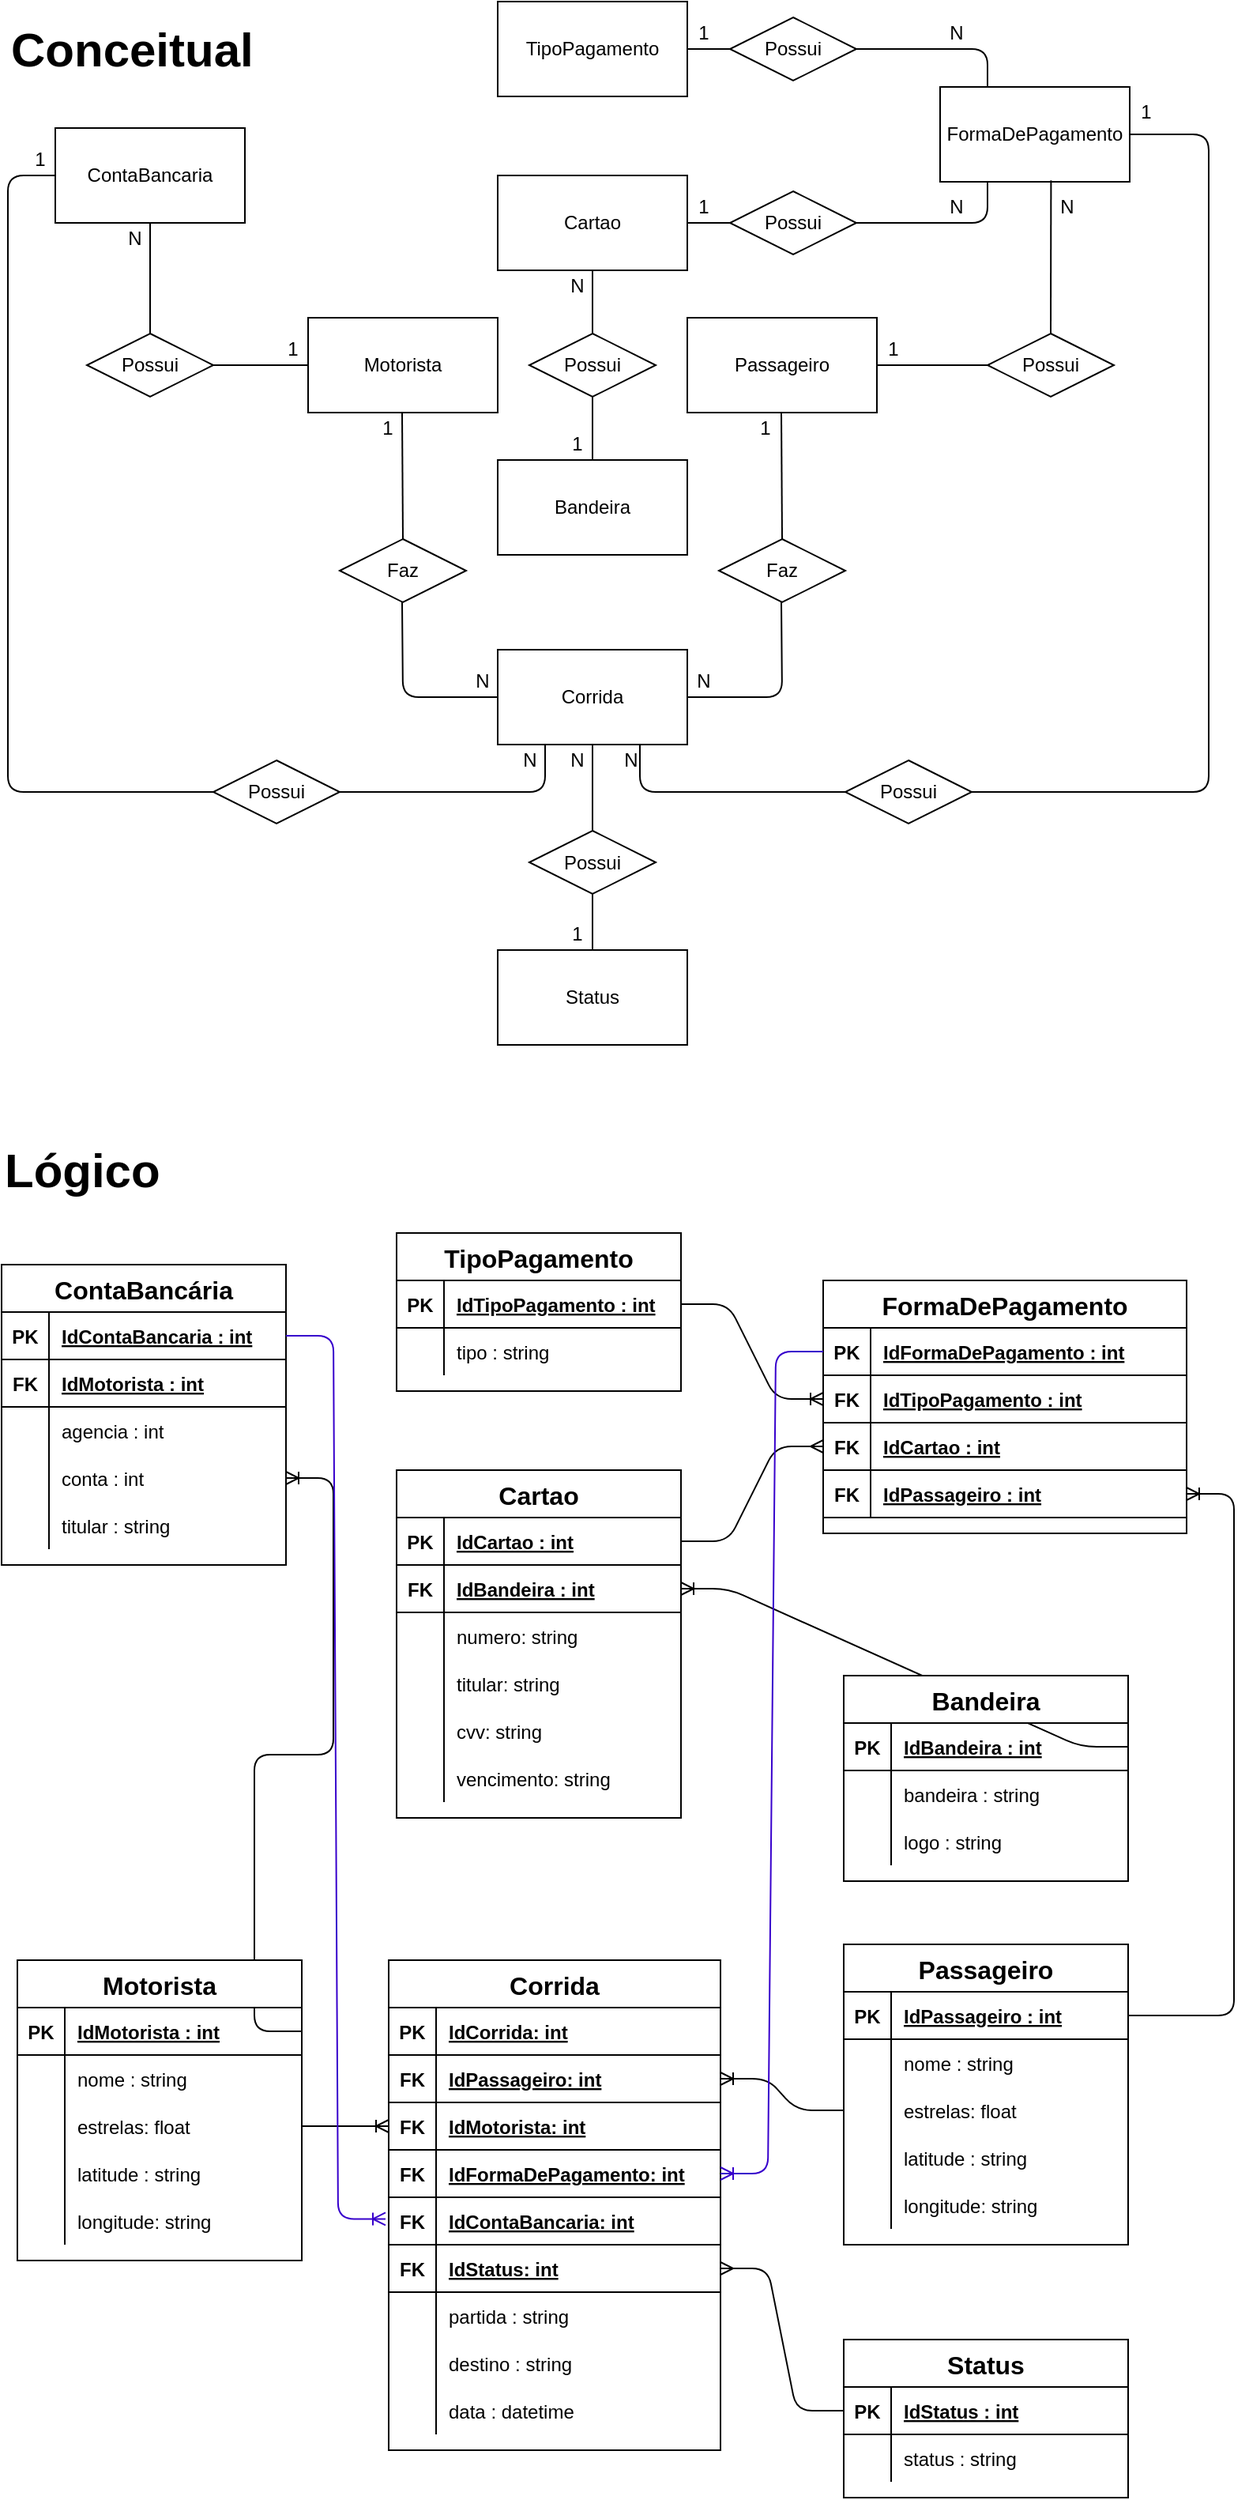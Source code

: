 <mxfile version="13.5.8" type="google"><diagram id="2GN-2rbyNd2FGoSHO_6C" name="Page-1"><mxGraphModel dx="862" dy="375" grid="1" gridSize="10" guides="1" tooltips="1" connect="1" arrows="1" fold="1" page="1" pageScale="1" pageWidth="827" pageHeight="1169" math="0" shadow="0"><root><mxCell id="0"/><mxCell id="1" parent="0"/><mxCell id="orAagy-gwzFKaKDdu7fA-1" value="Motorista" style="rounded=0;whiteSpace=wrap;html=1;" parent="1" vertex="1"><mxGeometry x="221" y="248" width="120" height="60" as="geometry"/></mxCell><mxCell id="orAagy-gwzFKaKDdu7fA-2" value="Passageiro" style="rounded=0;whiteSpace=wrap;html=1;" parent="1" vertex="1"><mxGeometry x="461" y="248" width="120" height="60" as="geometry"/></mxCell><mxCell id="orAagy-gwzFKaKDdu7fA-3" value="Corrida" style="rounded=0;whiteSpace=wrap;html=1;" parent="1" vertex="1"><mxGeometry x="341" y="458" width="120" height="60" as="geometry"/></mxCell><mxCell id="orAagy-gwzFKaKDdu7fA-4" value="ContaBancaria" style="rounded=0;whiteSpace=wrap;html=1;" parent="1" vertex="1"><mxGeometry x="61" y="128" width="120" height="60" as="geometry"/></mxCell><mxCell id="orAagy-gwzFKaKDdu7fA-5" value="FormaDePagamento" style="rounded=0;whiteSpace=wrap;html=1;" parent="1" vertex="1"><mxGeometry x="621" y="102" width="120" height="60" as="geometry"/></mxCell><mxCell id="orAagy-gwzFKaKDdu7fA-7" value="Possui" style="rhombus;whiteSpace=wrap;html=1;" parent="1" vertex="1"><mxGeometry x="81" y="258" width="80" height="40" as="geometry"/></mxCell><mxCell id="orAagy-gwzFKaKDdu7fA-8" value="Faz" style="rhombus;whiteSpace=wrap;html=1;" parent="1" vertex="1"><mxGeometry x="241" y="388" width="80" height="40" as="geometry"/></mxCell><mxCell id="orAagy-gwzFKaKDdu7fA-9" value="Faz" style="rhombus;whiteSpace=wrap;html=1;" parent="1" vertex="1"><mxGeometry x="481" y="388" width="80" height="40" as="geometry"/></mxCell><mxCell id="orAagy-gwzFKaKDdu7fA-10" value="Possui" style="rhombus;whiteSpace=wrap;html=1;" parent="1" vertex="1"><mxGeometry x="651" y="258" width="80" height="40" as="geometry"/></mxCell><mxCell id="orAagy-gwzFKaKDdu7fA-11" value="" style="endArrow=none;html=1;exitX=0.5;exitY=1;exitDx=0;exitDy=0;entryX=0.5;entryY=0;entryDx=0;entryDy=0;" parent="1" source="orAagy-gwzFKaKDdu7fA-4" target="orAagy-gwzFKaKDdu7fA-7" edge="1"><mxGeometry width="50" height="50" relative="1" as="geometry"><mxPoint x="121" y="248" as="sourcePoint"/><mxPoint x="171" y="198" as="targetPoint"/></mxGeometry></mxCell><mxCell id="orAagy-gwzFKaKDdu7fA-12" value="" style="endArrow=none;html=1;exitX=0.585;exitY=0.986;exitDx=0;exitDy=0;entryX=0.5;entryY=0;entryDx=0;entryDy=0;exitPerimeter=0;" parent="1" source="orAagy-gwzFKaKDdu7fA-5" target="orAagy-gwzFKaKDdu7fA-10" edge="1"><mxGeometry width="50" height="50" relative="1" as="geometry"><mxPoint x="690.5" y="188" as="sourcePoint"/><mxPoint x="690.5" y="258" as="targetPoint"/></mxGeometry></mxCell><mxCell id="orAagy-gwzFKaKDdu7fA-13" value="" style="endArrow=none;html=1;exitX=0.5;exitY=1;exitDx=0;exitDy=0;entryX=0.5;entryY=0;entryDx=0;entryDy=0;" parent="1" edge="1"><mxGeometry width="50" height="50" relative="1" as="geometry"><mxPoint x="520.5" y="308" as="sourcePoint"/><mxPoint x="521" y="388" as="targetPoint"/></mxGeometry></mxCell><mxCell id="orAagy-gwzFKaKDdu7fA-14" value="" style="endArrow=none;html=1;exitX=0.5;exitY=1;exitDx=0;exitDy=0;entryX=0.5;entryY=0;entryDx=0;entryDy=0;" parent="1" edge="1"><mxGeometry width="50" height="50" relative="1" as="geometry"><mxPoint x="280.5" y="308" as="sourcePoint"/><mxPoint x="281" y="388" as="targetPoint"/></mxGeometry></mxCell><mxCell id="orAagy-gwzFKaKDdu7fA-15" value="" style="endArrow=none;html=1;exitX=0.5;exitY=1;exitDx=0;exitDy=0;entryX=0;entryY=0.5;entryDx=0;entryDy=0;" parent="1" target="orAagy-gwzFKaKDdu7fA-3" edge="1"><mxGeometry width="50" height="50" relative="1" as="geometry"><mxPoint x="280.5" y="428" as="sourcePoint"/><mxPoint x="281" y="508" as="targetPoint"/><Array as="points"><mxPoint x="281" y="488"/></Array></mxGeometry></mxCell><mxCell id="orAagy-gwzFKaKDdu7fA-16" value="" style="endArrow=none;html=1;exitX=0.5;exitY=1;exitDx=0;exitDy=0;entryX=1;entryY=0.5;entryDx=0;entryDy=0;" parent="1" target="orAagy-gwzFKaKDdu7fA-3" edge="1"><mxGeometry width="50" height="50" relative="1" as="geometry"><mxPoint x="520.5" y="428" as="sourcePoint"/><mxPoint x="521" y="508" as="targetPoint"/><Array as="points"><mxPoint x="521" y="488"/></Array></mxGeometry></mxCell><mxCell id="orAagy-gwzFKaKDdu7fA-17" value="" style="endArrow=none;html=1;exitX=1;exitY=0.5;exitDx=0;exitDy=0;entryX=0;entryY=0.5;entryDx=0;entryDy=0;" parent="1" source="orAagy-gwzFKaKDdu7fA-7" target="orAagy-gwzFKaKDdu7fA-1" edge="1"><mxGeometry width="50" height="50" relative="1" as="geometry"><mxPoint x="161" y="278" as="sourcePoint"/><mxPoint x="241" y="278" as="targetPoint"/></mxGeometry></mxCell><mxCell id="orAagy-gwzFKaKDdu7fA-18" value="" style="endArrow=none;html=1;exitX=1;exitY=0.5;exitDx=0;exitDy=0;entryX=0;entryY=0.5;entryDx=0;entryDy=0;" parent="1" source="orAagy-gwzFKaKDdu7fA-2" target="orAagy-gwzFKaKDdu7fA-10" edge="1"><mxGeometry width="50" height="50" relative="1" as="geometry"><mxPoint x="641" y="287.5" as="sourcePoint"/><mxPoint x="721" y="287.5" as="targetPoint"/></mxGeometry></mxCell><mxCell id="orAagy-gwzFKaKDdu7fA-19" value="1" style="text;html=1;align=center;verticalAlign=middle;resizable=0;points=[];autosize=1;" parent="1" vertex="1"><mxGeometry x="581" y="258" width="20" height="20" as="geometry"/></mxCell><mxCell id="orAagy-gwzFKaKDdu7fA-20" value="N" style="text;html=1;align=center;verticalAlign=middle;resizable=0;points=[];autosize=1;" parent="1" vertex="1"><mxGeometry x="691" y="168" width="20" height="20" as="geometry"/></mxCell><mxCell id="orAagy-gwzFKaKDdu7fA-21" value="N" style="text;html=1;align=center;verticalAlign=middle;resizable=0;points=[];autosize=1;" parent="1" vertex="1"><mxGeometry x="101" y="188" width="20" height="20" as="geometry"/></mxCell><mxCell id="orAagy-gwzFKaKDdu7fA-22" value="N" style="text;html=1;align=center;verticalAlign=middle;resizable=0;points=[];autosize=1;" parent="1" vertex="1"><mxGeometry x="321" y="468" width="20" height="20" as="geometry"/></mxCell><mxCell id="orAagy-gwzFKaKDdu7fA-23" value="N" style="text;html=1;align=center;verticalAlign=middle;resizable=0;points=[];autosize=1;" parent="1" vertex="1"><mxGeometry x="461" y="468" width="20" height="20" as="geometry"/></mxCell><mxCell id="orAagy-gwzFKaKDdu7fA-24" value="1" style="text;html=1;align=center;verticalAlign=middle;resizable=0;points=[];autosize=1;" parent="1" vertex="1"><mxGeometry x="500" y="308" width="20" height="20" as="geometry"/></mxCell><mxCell id="orAagy-gwzFKaKDdu7fA-25" value="1" style="text;html=1;align=center;verticalAlign=middle;resizable=0;points=[];autosize=1;" parent="1" vertex="1"><mxGeometry x="261" y="308" width="20" height="20" as="geometry"/></mxCell><mxCell id="orAagy-gwzFKaKDdu7fA-26" value="1" style="text;html=1;align=center;verticalAlign=middle;resizable=0;points=[];autosize=1;" parent="1" vertex="1"><mxGeometry x="201" y="258" width="20" height="20" as="geometry"/></mxCell><mxCell id="orAagy-gwzFKaKDdu7fA-28" value="Possui" style="rhombus;whiteSpace=wrap;html=1;" parent="1" vertex="1"><mxGeometry x="561" y="528" width="80" height="40" as="geometry"/></mxCell><mxCell id="orAagy-gwzFKaKDdu7fA-29" value="Possui" style="rhombus;whiteSpace=wrap;html=1;" parent="1" vertex="1"><mxGeometry x="161" y="528" width="80" height="40" as="geometry"/></mxCell><mxCell id="orAagy-gwzFKaKDdu7fA-31" value="" style="endArrow=none;html=1;exitX=0;exitY=0.5;exitDx=0;exitDy=0;entryX=0;entryY=0.5;entryDx=0;entryDy=0;" parent="1" source="orAagy-gwzFKaKDdu7fA-4" target="orAagy-gwzFKaKDdu7fA-29" edge="1"><mxGeometry width="50" height="50" relative="1" as="geometry"><mxPoint x="31" y="208" as="sourcePoint"/><mxPoint x="31" y="278" as="targetPoint"/><Array as="points"><mxPoint x="31" y="158"/><mxPoint x="31" y="548"/></Array></mxGeometry></mxCell><mxCell id="orAagy-gwzFKaKDdu7fA-32" value="" style="endArrow=none;html=1;exitX=1;exitY=0.5;exitDx=0;exitDy=0;entryX=1;entryY=0.5;entryDx=0;entryDy=0;" parent="1" source="orAagy-gwzFKaKDdu7fA-5" target="orAagy-gwzFKaKDdu7fA-28" edge="1"><mxGeometry width="50" height="50" relative="1" as="geometry"><mxPoint x="781" y="218" as="sourcePoint"/><mxPoint x="781.5" y="288" as="targetPoint"/><Array as="points"><mxPoint x="791" y="132"/><mxPoint x="791" y="548"/></Array></mxGeometry></mxCell><mxCell id="orAagy-gwzFKaKDdu7fA-33" value="" style="endArrow=none;html=1;exitX=1;exitY=0.5;exitDx=0;exitDy=0;entryX=0.25;entryY=1;entryDx=0;entryDy=0;" parent="1" source="orAagy-gwzFKaKDdu7fA-29" target="orAagy-gwzFKaKDdu7fA-3" edge="1"><mxGeometry width="50" height="50" relative="1" as="geometry"><mxPoint x="291" y="618" as="sourcePoint"/><mxPoint x="341" y="568" as="targetPoint"/><Array as="points"><mxPoint x="371" y="548"/></Array></mxGeometry></mxCell><mxCell id="orAagy-gwzFKaKDdu7fA-34" value="" style="endArrow=none;html=1;exitX=0.75;exitY=1;exitDx=0;exitDy=0;entryX=0;entryY=0.5;entryDx=0;entryDy=0;" parent="1" source="orAagy-gwzFKaKDdu7fA-3" target="orAagy-gwzFKaKDdu7fA-28" edge="1"><mxGeometry width="50" height="50" relative="1" as="geometry"><mxPoint x="421" y="548" as="sourcePoint"/><mxPoint x="421.5" y="628" as="targetPoint"/><Array as="points"><mxPoint x="431" y="548"/></Array></mxGeometry></mxCell><mxCell id="orAagy-gwzFKaKDdu7fA-35" value="Conceitual" style="text;html=1;align=left;verticalAlign=middle;resizable=0;points=[];autosize=1;fontSize=30;fontStyle=1" parent="1" vertex="1"><mxGeometry x="31" y="58" width="170" height="40" as="geometry"/></mxCell><mxCell id="orAagy-gwzFKaKDdu7fA-36" value="Lógico" style="text;html=1;align=left;verticalAlign=middle;resizable=0;points=[];autosize=1;fontSize=30;fontStyle=1" parent="1" vertex="1"><mxGeometry x="27" y="767" width="110" height="40" as="geometry"/></mxCell><mxCell id="orAagy-gwzFKaKDdu7fA-37" value="1" style="text;html=1;align=center;verticalAlign=middle;resizable=0;points=[];autosize=1;" parent="1" vertex="1"><mxGeometry x="41" y="138" width="20" height="20" as="geometry"/></mxCell><mxCell id="orAagy-gwzFKaKDdu7fA-38" value="N" style="text;html=1;align=center;verticalAlign=middle;resizable=0;points=[];autosize=1;" parent="1" vertex="1"><mxGeometry x="351" y="518" width="20" height="20" as="geometry"/></mxCell><mxCell id="orAagy-gwzFKaKDdu7fA-39" value="N" style="text;html=1;align=center;verticalAlign=middle;resizable=0;points=[];autosize=1;" parent="1" vertex="1"><mxGeometry x="415" y="518" width="20" height="20" as="geometry"/></mxCell><mxCell id="orAagy-gwzFKaKDdu7fA-40" value="1" style="text;html=1;align=center;verticalAlign=middle;resizable=0;points=[];autosize=1;" parent="1" vertex="1"><mxGeometry x="741" y="108" width="20" height="20" as="geometry"/></mxCell><mxCell id="orAagy-gwzFKaKDdu7fA-83" value="TipoPagamento" style="rounded=0;whiteSpace=wrap;html=1;" parent="1" vertex="1"><mxGeometry x="341" y="48" width="120" height="60" as="geometry"/></mxCell><mxCell id="orAagy-gwzFKaKDdu7fA-84" value="Cartao" style="rounded=0;whiteSpace=wrap;html=1;" parent="1" vertex="1"><mxGeometry x="341" y="158" width="120" height="60" as="geometry"/></mxCell><mxCell id="orAagy-gwzFKaKDdu7fA-91" value="Possui" style="rhombus;whiteSpace=wrap;html=1;" parent="1" vertex="1"><mxGeometry x="488" y="168" width="80" height="40" as="geometry"/></mxCell><mxCell id="orAagy-gwzFKaKDdu7fA-92" value="Possui" style="rhombus;whiteSpace=wrap;html=1;" parent="1" vertex="1"><mxGeometry x="488" y="58" width="80" height="40" as="geometry"/></mxCell><mxCell id="orAagy-gwzFKaKDdu7fA-93" value="" style="endArrow=none;html=1;exitX=1;exitY=0.5;exitDx=0;exitDy=0;entryX=0;entryY=0.5;entryDx=0;entryDy=0;" parent="1" source="orAagy-gwzFKaKDdu7fA-83" target="orAagy-gwzFKaKDdu7fA-92" edge="1"><mxGeometry width="50" height="50" relative="1" as="geometry"><mxPoint x="441" y="78" as="sourcePoint"/><mxPoint x="441" y="148" as="targetPoint"/></mxGeometry></mxCell><mxCell id="orAagy-gwzFKaKDdu7fA-94" value="" style="endArrow=none;html=1;entryX=0;entryY=0.5;entryDx=0;entryDy=0;exitX=1;exitY=0.5;exitDx=0;exitDy=0;" parent="1" source="orAagy-gwzFKaKDdu7fA-84" target="orAagy-gwzFKaKDdu7fA-91" edge="1"><mxGeometry width="50" height="50" relative="1" as="geometry"><mxPoint x="481" y="138" as="sourcePoint"/><mxPoint x="491" y="147" as="targetPoint"/><Array as="points"/></mxGeometry></mxCell><mxCell id="orAagy-gwzFKaKDdu7fA-95" value="" style="endArrow=none;html=1;exitX=1;exitY=0.5;exitDx=0;exitDy=0;entryX=0.25;entryY=1;entryDx=0;entryDy=0;" parent="1" source="orAagy-gwzFKaKDdu7fA-91" target="orAagy-gwzFKaKDdu7fA-5" edge="1"><mxGeometry width="50" height="50" relative="1" as="geometry"><mxPoint x="561" y="177.5" as="sourcePoint"/><mxPoint x="621" y="177.5" as="targetPoint"/><Array as="points"><mxPoint x="651" y="188"/></Array></mxGeometry></mxCell><mxCell id="orAagy-gwzFKaKDdu7fA-96" value="" style="endArrow=none;html=1;exitX=1;exitY=0.5;exitDx=0;exitDy=0;entryX=0.25;entryY=0;entryDx=0;entryDy=0;" parent="1" source="orAagy-gwzFKaKDdu7fA-92" target="orAagy-gwzFKaKDdu7fA-5" edge="1"><mxGeometry width="50" height="50" relative="1" as="geometry"><mxPoint x="581" y="78" as="sourcePoint"/><mxPoint x="641" y="78" as="targetPoint"/><Array as="points"><mxPoint x="651" y="78"/></Array></mxGeometry></mxCell><mxCell id="orAagy-gwzFKaKDdu7fA-97" value="N" style="text;html=1;align=center;verticalAlign=middle;resizable=0;points=[];autosize=1;" parent="1" vertex="1"><mxGeometry x="621" y="168" width="20" height="20" as="geometry"/></mxCell><mxCell id="orAagy-gwzFKaKDdu7fA-98" value="1" style="text;html=1;align=center;verticalAlign=middle;resizable=0;points=[];autosize=1;" parent="1" vertex="1"><mxGeometry x="461" y="168" width="20" height="20" as="geometry"/></mxCell><mxCell id="orAagy-gwzFKaKDdu7fA-99" value="1" style="text;html=1;align=center;verticalAlign=middle;resizable=0;points=[];autosize=1;" parent="1" vertex="1"><mxGeometry x="461" y="58" width="20" height="20" as="geometry"/></mxCell><mxCell id="orAagy-gwzFKaKDdu7fA-100" value="N" style="text;html=1;align=center;verticalAlign=middle;resizable=0;points=[];autosize=1;" parent="1" vertex="1"><mxGeometry x="621" y="58" width="20" height="20" as="geometry"/></mxCell><mxCell id="orAagy-gwzFKaKDdu7fA-140" value="Bandeira" style="rounded=0;whiteSpace=wrap;html=1;" parent="1" vertex="1"><mxGeometry x="341" y="338" width="120" height="60" as="geometry"/></mxCell><mxCell id="orAagy-gwzFKaKDdu7fA-141" value="Possui" style="rhombus;whiteSpace=wrap;html=1;" parent="1" vertex="1"><mxGeometry x="361" y="258" width="80" height="40" as="geometry"/></mxCell><mxCell id="orAagy-gwzFKaKDdu7fA-142" value="" style="endArrow=none;html=1;exitX=0.5;exitY=1;exitDx=0;exitDy=0;entryX=0.5;entryY=0;entryDx=0;entryDy=0;" parent="1" source="orAagy-gwzFKaKDdu7fA-84" target="orAagy-gwzFKaKDdu7fA-141" edge="1"><mxGeometry width="50" height="50" relative="1" as="geometry"><mxPoint x="431" y="233" as="sourcePoint"/><mxPoint x="431" y="303" as="targetPoint"/></mxGeometry></mxCell><mxCell id="orAagy-gwzFKaKDdu7fA-143" value="" style="endArrow=none;html=1;exitX=0.5;exitY=1;exitDx=0;exitDy=0;entryX=0.5;entryY=0;entryDx=0;entryDy=0;" parent="1" source="orAagy-gwzFKaKDdu7fA-141" target="orAagy-gwzFKaKDdu7fA-140" edge="1"><mxGeometry width="50" height="50" relative="1" as="geometry"><mxPoint x="393.71" y="298" as="sourcePoint"/><mxPoint x="393.71" y="338" as="targetPoint"/></mxGeometry></mxCell><mxCell id="orAagy-gwzFKaKDdu7fA-144" value="N" style="text;html=1;align=center;verticalAlign=middle;resizable=0;points=[];autosize=1;" parent="1" vertex="1"><mxGeometry x="381" y="218" width="20" height="20" as="geometry"/></mxCell><mxCell id="orAagy-gwzFKaKDdu7fA-145" value="1" style="text;html=1;align=center;verticalAlign=middle;resizable=0;points=[];autosize=1;" parent="1" vertex="1"><mxGeometry x="381" y="318" width="20" height="20" as="geometry"/></mxCell><mxCell id="orAagy-gwzFKaKDdu7fA-217" value="Status" style="rounded=0;whiteSpace=wrap;html=1;" parent="1" vertex="1"><mxGeometry x="341" y="648" width="120" height="60" as="geometry"/></mxCell><mxCell id="orAagy-gwzFKaKDdu7fA-218" value="Possui" style="rhombus;whiteSpace=wrap;html=1;" parent="1" vertex="1"><mxGeometry x="361" y="572.5" width="80" height="40" as="geometry"/></mxCell><mxCell id="orAagy-gwzFKaKDdu7fA-219" value="" style="endArrow=none;html=1;entryX=0.5;entryY=0;entryDx=0;entryDy=0;" parent="1" target="orAagy-gwzFKaKDdu7fA-218" edge="1"><mxGeometry width="50" height="50" relative="1" as="geometry"><mxPoint x="401" y="518" as="sourcePoint"/><mxPoint x="401" y="568" as="targetPoint"/></mxGeometry></mxCell><mxCell id="orAagy-gwzFKaKDdu7fA-220" value="" style="endArrow=none;html=1;exitX=0.5;exitY=1;exitDx=0;exitDy=0;" parent="1" source="orAagy-gwzFKaKDdu7fA-218" target="orAagy-gwzFKaKDdu7fA-217" edge="1"><mxGeometry width="50" height="50" relative="1" as="geometry"><mxPoint x="501" y="608" as="sourcePoint"/><mxPoint x="501" y="662.5" as="targetPoint"/></mxGeometry></mxCell><mxCell id="orAagy-gwzFKaKDdu7fA-221" value="N" style="text;html=1;align=center;verticalAlign=middle;resizable=0;points=[];autosize=1;" parent="1" vertex="1"><mxGeometry x="381" y="518" width="20" height="20" as="geometry"/></mxCell><mxCell id="orAagy-gwzFKaKDdu7fA-222" value="1" style="text;html=1;align=center;verticalAlign=middle;resizable=0;points=[];autosize=1;" parent="1" vertex="1"><mxGeometry x="381" y="628" width="20" height="20" as="geometry"/></mxCell><mxCell id="orAagy-gwzFKaKDdu7fA-245" value="" style="edgeStyle=entityRelationEdgeStyle;fontSize=12;html=1;endArrow=ERoneToMany;entryX=0;entryY=0.5;entryDx=0;entryDy=0;" parent="1" source="orAagy-gwzFKaKDdu7fA-166" target="orAagy-gwzFKaKDdu7fA-239" edge="1"><mxGeometry width="100" height="100" relative="1" as="geometry"><mxPoint x="107" y="1727" as="sourcePoint"/><mxPoint x="207" y="1627" as="targetPoint"/></mxGeometry></mxCell><mxCell id="orAagy-gwzFKaKDdu7fA-247" value="" style="edgeStyle=entityRelationEdgeStyle;fontSize=12;html=1;endArrow=ERoneToMany;" parent="1" source="orAagy-gwzFKaKDdu7fA-182" target="orAagy-gwzFKaKDdu7fA-233" edge="1"><mxGeometry width="100" height="100" relative="1" as="geometry"><mxPoint x="517" y="1737" as="sourcePoint"/><mxPoint x="617" y="1637" as="targetPoint"/></mxGeometry></mxCell><mxCell id="orAagy-gwzFKaKDdu7fA-249" value="" style="edgeStyle=entityRelationEdgeStyle;fontSize=12;html=1;endArrow=ERmany;" parent="1" source="orAagy-gwzFKaKDdu7fA-224" target="orAagy-gwzFKaKDdu7fA-236" edge="1"><mxGeometry width="100" height="100" relative="1" as="geometry"><mxPoint x="137" y="1827" as="sourcePoint"/><mxPoint x="237" y="1727" as="targetPoint"/></mxGeometry></mxCell><mxCell id="orAagy-gwzFKaKDdu7fA-250" value="" style="edgeStyle=entityRelationEdgeStyle;fontSize=12;html=1;endArrow=ERoneToMany;exitX=1;exitY=0.5;exitDx=0;exitDy=0;" parent="1" source="orAagy-gwzFKaKDdu7fA-160" target="orAagy-gwzFKaKDdu7fA-64" edge="1"><mxGeometry width="100" height="100" relative="1" as="geometry"><mxPoint x="77" y="1287" as="sourcePoint"/><mxPoint x="177" y="1187" as="targetPoint"/></mxGeometry></mxCell><mxCell id="orAagy-gwzFKaKDdu7fA-251" value="" style="edgeStyle=entityRelationEdgeStyle;fontSize=12;html=1;endArrow=ERoneToMany;exitX=1;exitY=0.5;exitDx=0;exitDy=0;" parent="1" source="orAagy-gwzFKaKDdu7fA-150" target="orAagy-gwzFKaKDdu7fA-146" edge="1"><mxGeometry width="100" height="100" relative="1" as="geometry"><mxPoint x="527" y="1317" as="sourcePoint"/><mxPoint x="627" y="1217" as="targetPoint"/></mxGeometry></mxCell><mxCell id="orAagy-gwzFKaKDdu7fA-252" value="" style="edgeStyle=entityRelationEdgeStyle;fontSize=12;html=1;endArrow=ERoneToMany;exitX=1;exitY=0.5;exitDx=0;exitDy=0;entryX=0;entryY=0.5;entryDx=0;entryDy=0;" parent="1" source="orAagy-gwzFKaKDdu7fA-109" target="orAagy-gwzFKaKDdu7fA-102" edge="1"><mxGeometry width="100" height="100" relative="1" as="geometry"><mxPoint x="647" y="1167" as="sourcePoint"/><mxPoint x="747" y="1067" as="targetPoint"/></mxGeometry></mxCell><mxCell id="orAagy-gwzFKaKDdu7fA-253" value="" style="edgeStyle=entityRelationEdgeStyle;fontSize=12;html=1;endArrow=ERmany;exitX=1;exitY=0.5;exitDx=0;exitDy=0;entryX=0;entryY=0.5;entryDx=0;entryDy=0;" parent="1" source="orAagy-gwzFKaKDdu7fA-122" target="orAagy-gwzFKaKDdu7fA-105" edge="1"><mxGeometry width="100" height="100" relative="1" as="geometry"><mxPoint x="537" y="1157" as="sourcePoint"/><mxPoint x="637" y="1057" as="targetPoint"/></mxGeometry></mxCell><mxCell id="orAagy-gwzFKaKDdu7fA-254" value="" style="edgeStyle=entityRelationEdgeStyle;fontSize=12;html=1;endArrow=ERoneToMany;exitX=1;exitY=0.5;exitDx=0;exitDy=0;" parent="1" source="orAagy-gwzFKaKDdu7fA-176" target="KN5h5WlQGifJF9_6xsrk-1" edge="1"><mxGeometry width="100" height="100" relative="1" as="geometry"><mxPoint x="677" y="1347" as="sourcePoint"/><mxPoint x="777" y="1247" as="targetPoint"/></mxGeometry></mxCell><mxCell id="orAagy-gwzFKaKDdu7fA-121" value="Cartao" style="shape=table;startSize=30;container=1;collapsible=1;childLayout=tableLayout;fixedRows=1;rowLines=0;fontStyle=1;align=center;resizeLast=1;fontSize=16;" parent="1" vertex="1"><mxGeometry x="277" y="977" width="180" height="220" as="geometry"/></mxCell><mxCell id="orAagy-gwzFKaKDdu7fA-122" value="" style="shape=partialRectangle;collapsible=0;dropTarget=0;pointerEvents=0;fillColor=none;top=0;left=0;bottom=1;right=0;points=[[0,0.5],[1,0.5]];portConstraint=eastwest;" parent="orAagy-gwzFKaKDdu7fA-121" vertex="1"><mxGeometry y="30" width="180" height="30" as="geometry"/></mxCell><mxCell id="orAagy-gwzFKaKDdu7fA-123" value="PK" style="shape=partialRectangle;connectable=0;fillColor=none;top=0;left=0;bottom=0;right=0;fontStyle=1;overflow=hidden;" parent="orAagy-gwzFKaKDdu7fA-122" vertex="1"><mxGeometry width="30" height="30" as="geometry"/></mxCell><mxCell id="orAagy-gwzFKaKDdu7fA-124" value="IdCartao : int" style="shape=partialRectangle;connectable=0;fillColor=none;top=0;left=0;bottom=0;right=0;align=left;spacingLeft=6;fontStyle=5;overflow=hidden;" parent="orAagy-gwzFKaKDdu7fA-122" vertex="1"><mxGeometry x="30" width="150" height="30" as="geometry"/></mxCell><mxCell id="orAagy-gwzFKaKDdu7fA-146" value="" style="shape=partialRectangle;collapsible=0;dropTarget=0;pointerEvents=0;fillColor=none;top=0;left=0;bottom=1;right=0;points=[[0,0.5],[1,0.5]];portConstraint=eastwest;" parent="orAagy-gwzFKaKDdu7fA-121" vertex="1"><mxGeometry y="60" width="180" height="30" as="geometry"/></mxCell><mxCell id="orAagy-gwzFKaKDdu7fA-147" value="FK" style="shape=partialRectangle;connectable=0;fillColor=none;top=0;left=0;bottom=0;right=0;fontStyle=1;overflow=hidden;" parent="orAagy-gwzFKaKDdu7fA-146" vertex="1"><mxGeometry width="30" height="30" as="geometry"/></mxCell><mxCell id="orAagy-gwzFKaKDdu7fA-148" value="IdBandeira : int" style="shape=partialRectangle;connectable=0;fillColor=none;top=0;left=0;bottom=0;right=0;align=left;spacingLeft=6;fontStyle=5;overflow=hidden;" parent="orAagy-gwzFKaKDdu7fA-146" vertex="1"><mxGeometry x="30" width="150" height="30" as="geometry"/></mxCell><mxCell id="orAagy-gwzFKaKDdu7fA-128" value="" style="shape=partialRectangle;collapsible=0;dropTarget=0;pointerEvents=0;fillColor=none;top=0;left=0;bottom=0;right=0;points=[[0,0.5],[1,0.5]];portConstraint=eastwest;" parent="orAagy-gwzFKaKDdu7fA-121" vertex="1"><mxGeometry y="90" width="180" height="30" as="geometry"/></mxCell><mxCell id="orAagy-gwzFKaKDdu7fA-129" value="" style="shape=partialRectangle;connectable=0;fillColor=none;top=0;left=0;bottom=0;right=0;editable=1;overflow=hidden;" parent="orAagy-gwzFKaKDdu7fA-128" vertex="1"><mxGeometry width="30" height="30" as="geometry"/></mxCell><mxCell id="orAagy-gwzFKaKDdu7fA-130" value="numero: string" style="shape=partialRectangle;connectable=0;fillColor=none;top=0;left=0;bottom=0;right=0;align=left;spacingLeft=6;overflow=hidden;" parent="orAagy-gwzFKaKDdu7fA-128" vertex="1"><mxGeometry x="30" width="150" height="30" as="geometry"/></mxCell><mxCell id="orAagy-gwzFKaKDdu7fA-131" value="" style="shape=partialRectangle;collapsible=0;dropTarget=0;pointerEvents=0;fillColor=none;top=0;left=0;bottom=0;right=0;points=[[0,0.5],[1,0.5]];portConstraint=eastwest;" parent="orAagy-gwzFKaKDdu7fA-121" vertex="1"><mxGeometry y="120" width="180" height="30" as="geometry"/></mxCell><mxCell id="orAagy-gwzFKaKDdu7fA-132" value="" style="shape=partialRectangle;connectable=0;fillColor=none;top=0;left=0;bottom=0;right=0;editable=1;overflow=hidden;" parent="orAagy-gwzFKaKDdu7fA-131" vertex="1"><mxGeometry width="30" height="30" as="geometry"/></mxCell><mxCell id="orAagy-gwzFKaKDdu7fA-133" value="titular: string" style="shape=partialRectangle;connectable=0;fillColor=none;top=0;left=0;bottom=0;right=0;align=left;spacingLeft=6;overflow=hidden;" parent="orAagy-gwzFKaKDdu7fA-131" vertex="1"><mxGeometry x="30" width="150" height="30" as="geometry"/></mxCell><mxCell id="orAagy-gwzFKaKDdu7fA-134" value="" style="shape=partialRectangle;collapsible=0;dropTarget=0;pointerEvents=0;fillColor=none;top=0;left=0;bottom=0;right=0;points=[[0,0.5],[1,0.5]];portConstraint=eastwest;" parent="orAagy-gwzFKaKDdu7fA-121" vertex="1"><mxGeometry y="150" width="180" height="30" as="geometry"/></mxCell><mxCell id="orAagy-gwzFKaKDdu7fA-135" value="" style="shape=partialRectangle;connectable=0;fillColor=none;top=0;left=0;bottom=0;right=0;editable=1;overflow=hidden;" parent="orAagy-gwzFKaKDdu7fA-134" vertex="1"><mxGeometry width="30" height="30" as="geometry"/></mxCell><mxCell id="orAagy-gwzFKaKDdu7fA-136" value="cvv: string" style="shape=partialRectangle;connectable=0;fillColor=none;top=0;left=0;bottom=0;right=0;align=left;spacingLeft=6;overflow=hidden;" parent="orAagy-gwzFKaKDdu7fA-134" vertex="1"><mxGeometry x="30" width="150" height="30" as="geometry"/></mxCell><mxCell id="orAagy-gwzFKaKDdu7fA-137" value="" style="shape=partialRectangle;collapsible=0;dropTarget=0;pointerEvents=0;fillColor=none;top=0;left=0;bottom=0;right=0;points=[[0,0.5],[1,0.5]];portConstraint=eastwest;" parent="orAagy-gwzFKaKDdu7fA-121" vertex="1"><mxGeometry y="180" width="180" height="30" as="geometry"/></mxCell><mxCell id="orAagy-gwzFKaKDdu7fA-138" value="" style="shape=partialRectangle;connectable=0;fillColor=none;top=0;left=0;bottom=0;right=0;editable=1;overflow=hidden;" parent="orAagy-gwzFKaKDdu7fA-137" vertex="1"><mxGeometry width="30" height="30" as="geometry"/></mxCell><mxCell id="orAagy-gwzFKaKDdu7fA-139" value="vencimento: string" style="shape=partialRectangle;connectable=0;fillColor=none;top=0;left=0;bottom=0;right=0;align=left;spacingLeft=6;overflow=hidden;" parent="orAagy-gwzFKaKDdu7fA-137" vertex="1"><mxGeometry x="30" width="150" height="30" as="geometry"/></mxCell><mxCell id="orAagy-gwzFKaKDdu7fA-108" value="TipoPagamento" style="shape=table;startSize=30;container=1;collapsible=1;childLayout=tableLayout;fixedRows=1;rowLines=0;fontStyle=1;align=center;resizeLast=1;fontSize=16;" parent="1" vertex="1"><mxGeometry x="277" y="827" width="180" height="100" as="geometry"/></mxCell><mxCell id="orAagy-gwzFKaKDdu7fA-109" value="" style="shape=partialRectangle;collapsible=0;dropTarget=0;pointerEvents=0;fillColor=none;top=0;left=0;bottom=1;right=0;points=[[0,0.5],[1,0.5]];portConstraint=eastwest;" parent="orAagy-gwzFKaKDdu7fA-108" vertex="1"><mxGeometry y="30" width="180" height="30" as="geometry"/></mxCell><mxCell id="orAagy-gwzFKaKDdu7fA-110" value="PK" style="shape=partialRectangle;connectable=0;fillColor=none;top=0;left=0;bottom=0;right=0;fontStyle=1;overflow=hidden;" parent="orAagy-gwzFKaKDdu7fA-109" vertex="1"><mxGeometry width="30" height="30" as="geometry"/></mxCell><mxCell id="orAagy-gwzFKaKDdu7fA-111" value="IdTipoPagamento : int" style="shape=partialRectangle;connectable=0;fillColor=none;top=0;left=0;bottom=0;right=0;align=left;spacingLeft=6;fontStyle=5;overflow=hidden;" parent="orAagy-gwzFKaKDdu7fA-109" vertex="1"><mxGeometry x="30" width="150" height="30" as="geometry"/></mxCell><mxCell id="orAagy-gwzFKaKDdu7fA-112" value="" style="shape=partialRectangle;collapsible=0;dropTarget=0;pointerEvents=0;fillColor=none;top=0;left=0;bottom=0;right=0;points=[[0,0.5],[1,0.5]];portConstraint=eastwest;" parent="orAagy-gwzFKaKDdu7fA-108" vertex="1"><mxGeometry y="60" width="180" height="30" as="geometry"/></mxCell><mxCell id="orAagy-gwzFKaKDdu7fA-113" value="" style="shape=partialRectangle;connectable=0;fillColor=none;top=0;left=0;bottom=0;right=0;editable=1;overflow=hidden;" parent="orAagy-gwzFKaKDdu7fA-112" vertex="1"><mxGeometry width="30" height="30" as="geometry"/></mxCell><mxCell id="orAagy-gwzFKaKDdu7fA-114" value="tipo : string" style="shape=partialRectangle;connectable=0;fillColor=none;top=0;left=0;bottom=0;right=0;align=left;spacingLeft=6;overflow=hidden;" parent="orAagy-gwzFKaKDdu7fA-112" vertex="1"><mxGeometry x="30" width="150" height="30" as="geometry"/></mxCell><mxCell id="orAagy-gwzFKaKDdu7fA-191" value="Corrida" style="shape=table;startSize=30;container=1;collapsible=1;childLayout=tableLayout;fixedRows=1;rowLines=0;fontStyle=1;align=center;resizeLast=1;fontSize=16;" parent="1" vertex="1"><mxGeometry x="272" y="1287" width="210" height="310" as="geometry"/></mxCell><mxCell id="orAagy-gwzFKaKDdu7fA-192" value="" style="shape=partialRectangle;collapsible=0;dropTarget=0;pointerEvents=0;fillColor=none;top=0;left=0;bottom=1;right=0;points=[[0,0.5],[1,0.5]];portConstraint=eastwest;" parent="orAagy-gwzFKaKDdu7fA-191" vertex="1"><mxGeometry y="30" width="210" height="30" as="geometry"/></mxCell><mxCell id="orAagy-gwzFKaKDdu7fA-193" value="PK" style="shape=partialRectangle;connectable=0;fillColor=none;top=0;left=0;bottom=0;right=0;fontStyle=1;overflow=hidden;" parent="orAagy-gwzFKaKDdu7fA-192" vertex="1"><mxGeometry width="30" height="30" as="geometry"/></mxCell><mxCell id="orAagy-gwzFKaKDdu7fA-194" value="IdCorrida: int" style="shape=partialRectangle;connectable=0;fillColor=none;top=0;left=0;bottom=0;right=0;align=left;spacingLeft=6;fontStyle=5;overflow=hidden;" parent="orAagy-gwzFKaKDdu7fA-192" vertex="1"><mxGeometry x="30" width="180" height="30" as="geometry"/></mxCell><mxCell id="orAagy-gwzFKaKDdu7fA-233" value="" style="shape=partialRectangle;collapsible=0;dropTarget=0;pointerEvents=0;fillColor=none;top=0;left=0;bottom=1;right=0;points=[[0,0.5],[1,0.5]];portConstraint=eastwest;" parent="orAagy-gwzFKaKDdu7fA-191" vertex="1"><mxGeometry y="60" width="210" height="30" as="geometry"/></mxCell><mxCell id="orAagy-gwzFKaKDdu7fA-234" value="FK" style="shape=partialRectangle;connectable=0;fillColor=none;top=0;left=0;bottom=0;right=0;fontStyle=1;overflow=hidden;" parent="orAagy-gwzFKaKDdu7fA-233" vertex="1"><mxGeometry width="30" height="30" as="geometry"/></mxCell><mxCell id="orAagy-gwzFKaKDdu7fA-235" value="IdPassageiro: int" style="shape=partialRectangle;connectable=0;fillColor=none;top=0;left=0;bottom=0;right=0;align=left;spacingLeft=6;fontStyle=5;overflow=hidden;" parent="orAagy-gwzFKaKDdu7fA-233" vertex="1"><mxGeometry x="30" width="180" height="30" as="geometry"/></mxCell><mxCell id="orAagy-gwzFKaKDdu7fA-239" value="" style="shape=partialRectangle;collapsible=0;dropTarget=0;pointerEvents=0;fillColor=none;top=0;left=0;bottom=1;right=0;points=[[0,0.5],[1,0.5]];portConstraint=eastwest;" parent="orAagy-gwzFKaKDdu7fA-191" vertex="1"><mxGeometry y="90" width="210" height="30" as="geometry"/></mxCell><mxCell id="orAagy-gwzFKaKDdu7fA-240" value="FK" style="shape=partialRectangle;connectable=0;fillColor=none;top=0;left=0;bottom=0;right=0;fontStyle=1;overflow=hidden;" parent="orAagy-gwzFKaKDdu7fA-239" vertex="1"><mxGeometry width="30" height="30" as="geometry"/></mxCell><mxCell id="orAagy-gwzFKaKDdu7fA-241" value="IdMotorista: int" style="shape=partialRectangle;connectable=0;fillColor=none;top=0;left=0;bottom=0;right=0;align=left;spacingLeft=6;fontStyle=5;overflow=hidden;" parent="orAagy-gwzFKaKDdu7fA-239" vertex="1"><mxGeometry x="30" width="180" height="30" as="geometry"/></mxCell><mxCell id="orAagy-gwzFKaKDdu7fA-242" value="" style="shape=partialRectangle;collapsible=0;dropTarget=0;pointerEvents=0;fillColor=none;top=0;left=0;bottom=1;right=0;points=[[0,0.5],[1,0.5]];portConstraint=eastwest;" parent="orAagy-gwzFKaKDdu7fA-191" vertex="1"><mxGeometry y="120" width="210" height="30" as="geometry"/></mxCell><mxCell id="orAagy-gwzFKaKDdu7fA-243" value="FK" style="shape=partialRectangle;connectable=0;fillColor=none;top=0;left=0;bottom=0;right=0;fontStyle=1;overflow=hidden;" parent="orAagy-gwzFKaKDdu7fA-242" vertex="1"><mxGeometry width="30" height="30" as="geometry"/></mxCell><mxCell id="orAagy-gwzFKaKDdu7fA-244" value="IdFormaDePagamento: int" style="shape=partialRectangle;connectable=0;fillColor=none;top=0;left=0;bottom=0;right=0;align=left;spacingLeft=6;fontStyle=5;overflow=hidden;" parent="orAagy-gwzFKaKDdu7fA-242" vertex="1"><mxGeometry x="30" width="180" height="30" as="geometry"/></mxCell><mxCell id="orAagy-gwzFKaKDdu7fA-256" value="" style="shape=partialRectangle;collapsible=0;dropTarget=0;pointerEvents=0;fillColor=none;top=0;left=0;bottom=1;right=0;points=[[0,0.5],[1,0.5]];portConstraint=eastwest;" parent="orAagy-gwzFKaKDdu7fA-191" vertex="1"><mxGeometry y="150" width="210" height="30" as="geometry"/></mxCell><mxCell id="orAagy-gwzFKaKDdu7fA-257" value="FK" style="shape=partialRectangle;connectable=0;fillColor=none;top=0;left=0;bottom=0;right=0;fontStyle=1;overflow=hidden;" parent="orAagy-gwzFKaKDdu7fA-256" vertex="1"><mxGeometry width="30" height="30" as="geometry"/></mxCell><mxCell id="orAagy-gwzFKaKDdu7fA-258" value="IdContaBancaria: int" style="shape=partialRectangle;connectable=0;fillColor=none;top=0;left=0;bottom=0;right=0;align=left;spacingLeft=6;fontStyle=5;overflow=hidden;" parent="orAagy-gwzFKaKDdu7fA-256" vertex="1"><mxGeometry x="30" width="180" height="30" as="geometry"/></mxCell><mxCell id="orAagy-gwzFKaKDdu7fA-236" value="" style="shape=partialRectangle;collapsible=0;dropTarget=0;pointerEvents=0;fillColor=none;top=0;left=0;bottom=1;right=0;points=[[0,0.5],[1,0.5]];portConstraint=eastwest;" parent="orAagy-gwzFKaKDdu7fA-191" vertex="1"><mxGeometry y="180" width="210" height="30" as="geometry"/></mxCell><mxCell id="orAagy-gwzFKaKDdu7fA-237" value="FK" style="shape=partialRectangle;connectable=0;fillColor=none;top=0;left=0;bottom=0;right=0;fontStyle=1;overflow=hidden;" parent="orAagy-gwzFKaKDdu7fA-236" vertex="1"><mxGeometry width="30" height="30" as="geometry"/></mxCell><mxCell id="orAagy-gwzFKaKDdu7fA-238" value="IdStatus: int" style="shape=partialRectangle;connectable=0;fillColor=none;top=0;left=0;bottom=0;right=0;align=left;spacingLeft=6;fontStyle=5;overflow=hidden;" parent="orAagy-gwzFKaKDdu7fA-236" vertex="1"><mxGeometry x="30" width="180" height="30" as="geometry"/></mxCell><mxCell id="orAagy-gwzFKaKDdu7fA-195" value="" style="shape=partialRectangle;collapsible=0;dropTarget=0;pointerEvents=0;fillColor=none;top=0;left=0;bottom=0;right=0;points=[[0,0.5],[1,0.5]];portConstraint=eastwest;" parent="orAagy-gwzFKaKDdu7fA-191" vertex="1"><mxGeometry y="210" width="210" height="30" as="geometry"/></mxCell><mxCell id="orAagy-gwzFKaKDdu7fA-196" value="" style="shape=partialRectangle;connectable=0;fillColor=none;top=0;left=0;bottom=0;right=0;editable=1;overflow=hidden;" parent="orAagy-gwzFKaKDdu7fA-195" vertex="1"><mxGeometry width="30" height="30" as="geometry"/></mxCell><mxCell id="orAagy-gwzFKaKDdu7fA-197" value="partida : string" style="shape=partialRectangle;connectable=0;fillColor=none;top=0;left=0;bottom=0;right=0;align=left;spacingLeft=6;overflow=hidden;" parent="orAagy-gwzFKaKDdu7fA-195" vertex="1"><mxGeometry x="30" width="180" height="30" as="geometry"/></mxCell><mxCell id="orAagy-gwzFKaKDdu7fA-198" value="" style="shape=partialRectangle;collapsible=0;dropTarget=0;pointerEvents=0;fillColor=none;top=0;left=0;bottom=0;right=0;points=[[0,0.5],[1,0.5]];portConstraint=eastwest;" parent="orAagy-gwzFKaKDdu7fA-191" vertex="1"><mxGeometry y="240" width="210" height="30" as="geometry"/></mxCell><mxCell id="orAagy-gwzFKaKDdu7fA-199" value="" style="shape=partialRectangle;connectable=0;fillColor=none;top=0;left=0;bottom=0;right=0;editable=1;overflow=hidden;" parent="orAagy-gwzFKaKDdu7fA-198" vertex="1"><mxGeometry width="30" height="30" as="geometry"/></mxCell><mxCell id="orAagy-gwzFKaKDdu7fA-200" value="destino : string" style="shape=partialRectangle;connectable=0;fillColor=none;top=0;left=0;bottom=0;right=0;align=left;spacingLeft=6;overflow=hidden;" parent="orAagy-gwzFKaKDdu7fA-198" vertex="1"><mxGeometry x="30" width="180" height="30" as="geometry"/></mxCell><mxCell id="orAagy-gwzFKaKDdu7fA-211" value="" style="shape=partialRectangle;collapsible=0;dropTarget=0;pointerEvents=0;fillColor=none;top=0;left=0;bottom=0;right=0;points=[[0,0.5],[1,0.5]];portConstraint=eastwest;" parent="orAagy-gwzFKaKDdu7fA-191" vertex="1"><mxGeometry y="270" width="210" height="30" as="geometry"/></mxCell><mxCell id="orAagy-gwzFKaKDdu7fA-212" value="" style="shape=partialRectangle;connectable=0;fillColor=none;top=0;left=0;bottom=0;right=0;editable=1;overflow=hidden;" parent="orAagy-gwzFKaKDdu7fA-211" vertex="1"><mxGeometry width="30" height="30" as="geometry"/></mxCell><mxCell id="orAagy-gwzFKaKDdu7fA-213" value="data : datetime" style="shape=partialRectangle;connectable=0;fillColor=none;top=0;left=0;bottom=0;right=0;align=left;spacingLeft=6;overflow=hidden;" parent="orAagy-gwzFKaKDdu7fA-211" vertex="1"><mxGeometry x="30" width="180" height="30" as="geometry"/></mxCell><mxCell id="orAagy-gwzFKaKDdu7fA-70" value="FormaDePagamento" style="shape=table;startSize=30;container=1;collapsible=1;childLayout=tableLayout;fixedRows=1;rowLines=0;fontStyle=1;align=center;resizeLast=1;fontSize=16;" parent="1" vertex="1"><mxGeometry x="547" y="857" width="230" height="160" as="geometry"/></mxCell><mxCell id="orAagy-gwzFKaKDdu7fA-71" value="" style="shape=partialRectangle;collapsible=0;dropTarget=0;pointerEvents=0;fillColor=none;top=0;left=0;bottom=1;right=0;points=[[0,0.5],[1,0.5]];portConstraint=eastwest;" parent="orAagy-gwzFKaKDdu7fA-70" vertex="1"><mxGeometry y="30" width="230" height="30" as="geometry"/></mxCell><mxCell id="orAagy-gwzFKaKDdu7fA-72" value="PK" style="shape=partialRectangle;connectable=0;fillColor=none;top=0;left=0;bottom=0;right=0;fontStyle=1;overflow=hidden;" parent="orAagy-gwzFKaKDdu7fA-71" vertex="1"><mxGeometry width="30" height="30" as="geometry"/></mxCell><mxCell id="orAagy-gwzFKaKDdu7fA-73" value="IdFormaDePagamento : int" style="shape=partialRectangle;connectable=0;fillColor=none;top=0;left=0;bottom=0;right=0;align=left;spacingLeft=6;fontStyle=5;overflow=hidden;" parent="orAagy-gwzFKaKDdu7fA-71" vertex="1"><mxGeometry x="30" width="200" height="30" as="geometry"/></mxCell><mxCell id="orAagy-gwzFKaKDdu7fA-102" value="" style="shape=partialRectangle;collapsible=0;dropTarget=0;pointerEvents=0;fillColor=none;top=0;left=0;bottom=1;right=0;points=[[0,0.5],[1,0.5]];portConstraint=eastwest;" parent="orAagy-gwzFKaKDdu7fA-70" vertex="1"><mxGeometry y="60" width="230" height="30" as="geometry"/></mxCell><mxCell id="orAagy-gwzFKaKDdu7fA-103" value="FK" style="shape=partialRectangle;connectable=0;fillColor=none;top=0;left=0;bottom=0;right=0;fontStyle=1;overflow=hidden;" parent="orAagy-gwzFKaKDdu7fA-102" vertex="1"><mxGeometry width="30" height="30" as="geometry"/></mxCell><mxCell id="orAagy-gwzFKaKDdu7fA-104" value="IdTipoPagamento : int" style="shape=partialRectangle;connectable=0;fillColor=none;top=0;left=0;bottom=0;right=0;align=left;spacingLeft=6;fontStyle=5;overflow=hidden;" parent="orAagy-gwzFKaKDdu7fA-102" vertex="1"><mxGeometry x="30" width="200" height="30" as="geometry"/></mxCell><mxCell id="orAagy-gwzFKaKDdu7fA-105" value="" style="shape=partialRectangle;collapsible=0;dropTarget=0;pointerEvents=0;fillColor=none;top=0;left=0;bottom=1;right=0;points=[[0,0.5],[1,0.5]];portConstraint=eastwest;" parent="orAagy-gwzFKaKDdu7fA-70" vertex="1"><mxGeometry y="90" width="230" height="30" as="geometry"/></mxCell><mxCell id="orAagy-gwzFKaKDdu7fA-106" value="FK" style="shape=partialRectangle;connectable=0;fillColor=none;top=0;left=0;bottom=0;right=0;fontStyle=1;overflow=hidden;" parent="orAagy-gwzFKaKDdu7fA-105" vertex="1"><mxGeometry width="30" height="30" as="geometry"/></mxCell><mxCell id="orAagy-gwzFKaKDdu7fA-107" value="IdCartao : int" style="shape=partialRectangle;connectable=0;fillColor=none;top=0;left=0;bottom=0;right=0;align=left;spacingLeft=6;fontStyle=5;overflow=hidden;" parent="orAagy-gwzFKaKDdu7fA-105" vertex="1"><mxGeometry x="30" width="200" height="30" as="geometry"/></mxCell><mxCell id="KN5h5WlQGifJF9_6xsrk-1" value="" style="shape=partialRectangle;collapsible=0;dropTarget=0;pointerEvents=0;fillColor=none;top=0;left=0;bottom=1;right=0;points=[[0,0.5],[1,0.5]];portConstraint=eastwest;" parent="orAagy-gwzFKaKDdu7fA-70" vertex="1"><mxGeometry y="120" width="230" height="30" as="geometry"/></mxCell><mxCell id="KN5h5WlQGifJF9_6xsrk-2" value="FK" style="shape=partialRectangle;connectable=0;fillColor=none;top=0;left=0;bottom=0;right=0;fontStyle=1;overflow=hidden;" parent="KN5h5WlQGifJF9_6xsrk-1" vertex="1"><mxGeometry width="30" height="30" as="geometry"/></mxCell><mxCell id="KN5h5WlQGifJF9_6xsrk-3" value="IdPassageiro : int" style="shape=partialRectangle;connectable=0;fillColor=none;top=0;left=0;bottom=0;right=0;align=left;spacingLeft=6;fontStyle=5;overflow=hidden;" parent="KN5h5WlQGifJF9_6xsrk-1" vertex="1"><mxGeometry x="30" width="200" height="30" as="geometry"/></mxCell><mxCell id="orAagy-gwzFKaKDdu7fA-57" value="ContaBancária" style="shape=table;startSize=30;container=1;collapsible=1;childLayout=tableLayout;fixedRows=1;rowLines=0;fontStyle=1;align=center;resizeLast=1;fontSize=16;" parent="1" vertex="1"><mxGeometry x="27" y="847" width="180" height="190" as="geometry"/></mxCell><mxCell id="orAagy-gwzFKaKDdu7fA-58" value="" style="shape=partialRectangle;collapsible=0;dropTarget=0;pointerEvents=0;fillColor=none;top=0;left=0;bottom=1;right=0;points=[[0,0.5],[1,0.5]];portConstraint=eastwest;" parent="orAagy-gwzFKaKDdu7fA-57" vertex="1"><mxGeometry y="30" width="180" height="30" as="geometry"/></mxCell><mxCell id="orAagy-gwzFKaKDdu7fA-59" value="PK" style="shape=partialRectangle;connectable=0;fillColor=none;top=0;left=0;bottom=0;right=0;fontStyle=1;overflow=hidden;" parent="orAagy-gwzFKaKDdu7fA-58" vertex="1"><mxGeometry width="30" height="30" as="geometry"/></mxCell><mxCell id="orAagy-gwzFKaKDdu7fA-60" value="IdContaBancaria : int" style="shape=partialRectangle;connectable=0;fillColor=none;top=0;left=0;bottom=0;right=0;align=left;spacingLeft=6;fontStyle=5;overflow=hidden;" parent="orAagy-gwzFKaKDdu7fA-58" vertex="1"><mxGeometry x="30" width="150" height="30" as="geometry"/></mxCell><mxCell id="KN5h5WlQGifJF9_6xsrk-4" value="" style="shape=partialRectangle;collapsible=0;dropTarget=0;pointerEvents=0;fillColor=none;top=0;left=0;bottom=1;right=0;points=[[0,0.5],[1,0.5]];portConstraint=eastwest;" parent="orAagy-gwzFKaKDdu7fA-57" vertex="1"><mxGeometry y="60" width="180" height="30" as="geometry"/></mxCell><mxCell id="KN5h5WlQGifJF9_6xsrk-5" value="FK" style="shape=partialRectangle;connectable=0;fillColor=none;top=0;left=0;bottom=0;right=0;fontStyle=1;overflow=hidden;" parent="KN5h5WlQGifJF9_6xsrk-4" vertex="1"><mxGeometry width="30" height="30" as="geometry"/></mxCell><mxCell id="KN5h5WlQGifJF9_6xsrk-6" value="IdMotorista : int" style="shape=partialRectangle;connectable=0;fillColor=none;top=0;left=0;bottom=0;right=0;align=left;spacingLeft=6;fontStyle=5;overflow=hidden;" parent="KN5h5WlQGifJF9_6xsrk-4" vertex="1"><mxGeometry x="30" width="150" height="30" as="geometry"/></mxCell><mxCell id="orAagy-gwzFKaKDdu7fA-61" value="" style="shape=partialRectangle;collapsible=0;dropTarget=0;pointerEvents=0;fillColor=none;top=0;left=0;bottom=0;right=0;points=[[0,0.5],[1,0.5]];portConstraint=eastwest;" parent="orAagy-gwzFKaKDdu7fA-57" vertex="1"><mxGeometry y="90" width="180" height="30" as="geometry"/></mxCell><mxCell id="orAagy-gwzFKaKDdu7fA-62" value="" style="shape=partialRectangle;connectable=0;fillColor=none;top=0;left=0;bottom=0;right=0;editable=1;overflow=hidden;" parent="orAagy-gwzFKaKDdu7fA-61" vertex="1"><mxGeometry width="30" height="30" as="geometry"/></mxCell><mxCell id="orAagy-gwzFKaKDdu7fA-63" value="agencia : int" style="shape=partialRectangle;connectable=0;fillColor=none;top=0;left=0;bottom=0;right=0;align=left;spacingLeft=6;overflow=hidden;" parent="orAagy-gwzFKaKDdu7fA-61" vertex="1"><mxGeometry x="30" width="150" height="30" as="geometry"/></mxCell><mxCell id="orAagy-gwzFKaKDdu7fA-64" value="" style="shape=partialRectangle;collapsible=0;dropTarget=0;pointerEvents=0;fillColor=none;top=0;left=0;bottom=0;right=0;points=[[0,0.5],[1,0.5]];portConstraint=eastwest;" parent="orAagy-gwzFKaKDdu7fA-57" vertex="1"><mxGeometry y="120" width="180" height="30" as="geometry"/></mxCell><mxCell id="orAagy-gwzFKaKDdu7fA-65" value="" style="shape=partialRectangle;connectable=0;fillColor=none;top=0;left=0;bottom=0;right=0;editable=1;overflow=hidden;" parent="orAagy-gwzFKaKDdu7fA-64" vertex="1"><mxGeometry width="30" height="30" as="geometry"/></mxCell><mxCell id="orAagy-gwzFKaKDdu7fA-66" value="conta : int" style="shape=partialRectangle;connectable=0;fillColor=none;top=0;left=0;bottom=0;right=0;align=left;spacingLeft=6;overflow=hidden;" parent="orAagy-gwzFKaKDdu7fA-64" vertex="1"><mxGeometry x="30" width="150" height="30" as="geometry"/></mxCell><mxCell id="orAagy-gwzFKaKDdu7fA-67" value="" style="shape=partialRectangle;collapsible=0;dropTarget=0;pointerEvents=0;fillColor=none;top=0;left=0;bottom=0;right=0;points=[[0,0.5],[1,0.5]];portConstraint=eastwest;" parent="orAagy-gwzFKaKDdu7fA-57" vertex="1"><mxGeometry y="150" width="180" height="30" as="geometry"/></mxCell><mxCell id="orAagy-gwzFKaKDdu7fA-68" value="" style="shape=partialRectangle;connectable=0;fillColor=none;top=0;left=0;bottom=0;right=0;editable=1;overflow=hidden;" parent="orAagy-gwzFKaKDdu7fA-67" vertex="1"><mxGeometry width="30" height="30" as="geometry"/></mxCell><mxCell id="orAagy-gwzFKaKDdu7fA-69" value="titular : string" style="shape=partialRectangle;connectable=0;fillColor=none;top=0;left=0;bottom=0;right=0;align=left;spacingLeft=6;overflow=hidden;" parent="orAagy-gwzFKaKDdu7fA-67" vertex="1"><mxGeometry x="30" width="150" height="30" as="geometry"/></mxCell><mxCell id="orAagy-gwzFKaKDdu7fA-159" value="Motorista" style="shape=table;startSize=30;container=1;collapsible=1;childLayout=tableLayout;fixedRows=1;rowLines=0;fontStyle=1;align=center;resizeLast=1;fontSize=16;" parent="1" vertex="1"><mxGeometry x="37" y="1287" width="180" height="190" as="geometry"/></mxCell><mxCell id="orAagy-gwzFKaKDdu7fA-160" value="" style="shape=partialRectangle;collapsible=0;dropTarget=0;pointerEvents=0;fillColor=none;top=0;left=0;bottom=1;right=0;points=[[0,0.5],[1,0.5]];portConstraint=eastwest;" parent="orAagy-gwzFKaKDdu7fA-159" vertex="1"><mxGeometry y="30" width="180" height="30" as="geometry"/></mxCell><mxCell id="orAagy-gwzFKaKDdu7fA-161" value="PK" style="shape=partialRectangle;connectable=0;fillColor=none;top=0;left=0;bottom=0;right=0;fontStyle=1;overflow=hidden;" parent="orAagy-gwzFKaKDdu7fA-160" vertex="1"><mxGeometry width="30" height="30" as="geometry"/></mxCell><mxCell id="orAagy-gwzFKaKDdu7fA-162" value="IdMotorista : int" style="shape=partialRectangle;connectable=0;fillColor=none;top=0;left=0;bottom=0;right=0;align=left;spacingLeft=6;fontStyle=5;overflow=hidden;" parent="orAagy-gwzFKaKDdu7fA-160" vertex="1"><mxGeometry x="30" width="150" height="30" as="geometry"/></mxCell><mxCell id="orAagy-gwzFKaKDdu7fA-163" value="" style="shape=partialRectangle;collapsible=0;dropTarget=0;pointerEvents=0;fillColor=none;top=0;left=0;bottom=0;right=0;points=[[0,0.5],[1,0.5]];portConstraint=eastwest;" parent="orAagy-gwzFKaKDdu7fA-159" vertex="1"><mxGeometry y="60" width="180" height="30" as="geometry"/></mxCell><mxCell id="orAagy-gwzFKaKDdu7fA-164" value="" style="shape=partialRectangle;connectable=0;fillColor=none;top=0;left=0;bottom=0;right=0;editable=1;overflow=hidden;" parent="orAagy-gwzFKaKDdu7fA-163" vertex="1"><mxGeometry width="30" height="30" as="geometry"/></mxCell><mxCell id="orAagy-gwzFKaKDdu7fA-165" value="nome : string" style="shape=partialRectangle;connectable=0;fillColor=none;top=0;left=0;bottom=0;right=0;align=left;spacingLeft=6;overflow=hidden;" parent="orAagy-gwzFKaKDdu7fA-163" vertex="1"><mxGeometry x="30" width="150" height="30" as="geometry"/></mxCell><mxCell id="orAagy-gwzFKaKDdu7fA-166" value="" style="shape=partialRectangle;collapsible=0;dropTarget=0;pointerEvents=0;fillColor=none;top=0;left=0;bottom=0;right=0;points=[[0,0.5],[1,0.5]];portConstraint=eastwest;" parent="orAagy-gwzFKaKDdu7fA-159" vertex="1"><mxGeometry y="90" width="180" height="30" as="geometry"/></mxCell><mxCell id="orAagy-gwzFKaKDdu7fA-167" value="" style="shape=partialRectangle;connectable=0;fillColor=none;top=0;left=0;bottom=0;right=0;editable=1;overflow=hidden;" parent="orAagy-gwzFKaKDdu7fA-166" vertex="1"><mxGeometry width="30" height="30" as="geometry"/></mxCell><mxCell id="orAagy-gwzFKaKDdu7fA-168" value="estrelas: float" style="shape=partialRectangle;connectable=0;fillColor=none;top=0;left=0;bottom=0;right=0;align=left;spacingLeft=6;overflow=hidden;" parent="orAagy-gwzFKaKDdu7fA-166" vertex="1"><mxGeometry x="30" width="150" height="30" as="geometry"/></mxCell><mxCell id="orAagy-gwzFKaKDdu7fA-169" value="" style="shape=partialRectangle;collapsible=0;dropTarget=0;pointerEvents=0;fillColor=none;top=0;left=0;bottom=0;right=0;points=[[0,0.5],[1,0.5]];portConstraint=eastwest;" parent="orAagy-gwzFKaKDdu7fA-159" vertex="1"><mxGeometry y="120" width="180" height="30" as="geometry"/></mxCell><mxCell id="orAagy-gwzFKaKDdu7fA-170" value="" style="shape=partialRectangle;connectable=0;fillColor=none;top=0;left=0;bottom=0;right=0;editable=1;overflow=hidden;" parent="orAagy-gwzFKaKDdu7fA-169" vertex="1"><mxGeometry width="30" height="30" as="geometry"/></mxCell><mxCell id="orAagy-gwzFKaKDdu7fA-171" value="latitude : string" style="shape=partialRectangle;connectable=0;fillColor=none;top=0;left=0;bottom=0;right=0;align=left;spacingLeft=6;overflow=hidden;" parent="orAagy-gwzFKaKDdu7fA-169" vertex="1"><mxGeometry x="30" width="150" height="30" as="geometry"/></mxCell><mxCell id="orAagy-gwzFKaKDdu7fA-172" value="" style="shape=partialRectangle;collapsible=0;dropTarget=0;pointerEvents=0;fillColor=none;top=0;left=0;bottom=0;right=0;points=[[0,0.5],[1,0.5]];portConstraint=eastwest;" parent="orAagy-gwzFKaKDdu7fA-159" vertex="1"><mxGeometry y="150" width="180" height="30" as="geometry"/></mxCell><mxCell id="orAagy-gwzFKaKDdu7fA-173" value="" style="shape=partialRectangle;connectable=0;fillColor=none;top=0;left=0;bottom=0;right=0;editable=1;overflow=hidden;" parent="orAagy-gwzFKaKDdu7fA-172" vertex="1"><mxGeometry width="30" height="30" as="geometry"/></mxCell><mxCell id="orAagy-gwzFKaKDdu7fA-174" value="longitude: string" style="shape=partialRectangle;connectable=0;fillColor=none;top=0;left=0;bottom=0;right=0;align=left;spacingLeft=6;overflow=hidden;" parent="orAagy-gwzFKaKDdu7fA-172" vertex="1"><mxGeometry x="30" width="150" height="30" as="geometry"/></mxCell><mxCell id="orAagy-gwzFKaKDdu7fA-223" value="Status" style="shape=table;startSize=30;container=1;collapsible=1;childLayout=tableLayout;fixedRows=1;rowLines=0;fontStyle=1;align=center;resizeLast=1;fontSize=16;" parent="1" vertex="1"><mxGeometry x="560" y="1527" width="180" height="100" as="geometry"/></mxCell><mxCell id="orAagy-gwzFKaKDdu7fA-224" value="" style="shape=partialRectangle;collapsible=0;dropTarget=0;pointerEvents=0;fillColor=none;top=0;left=0;bottom=1;right=0;points=[[0,0.5],[1,0.5]];portConstraint=eastwest;" parent="orAagy-gwzFKaKDdu7fA-223" vertex="1"><mxGeometry y="30" width="180" height="30" as="geometry"/></mxCell><mxCell id="orAagy-gwzFKaKDdu7fA-225" value="PK" style="shape=partialRectangle;connectable=0;fillColor=none;top=0;left=0;bottom=0;right=0;fontStyle=1;overflow=hidden;" parent="orAagy-gwzFKaKDdu7fA-224" vertex="1"><mxGeometry width="30" height="30" as="geometry"/></mxCell><mxCell id="orAagy-gwzFKaKDdu7fA-226" value="IdStatus : int" style="shape=partialRectangle;connectable=0;fillColor=none;top=0;left=0;bottom=0;right=0;align=left;spacingLeft=6;fontStyle=5;overflow=hidden;" parent="orAagy-gwzFKaKDdu7fA-224" vertex="1"><mxGeometry x="30" width="150" height="30" as="geometry"/></mxCell><mxCell id="orAagy-gwzFKaKDdu7fA-227" value="" style="shape=partialRectangle;collapsible=0;dropTarget=0;pointerEvents=0;fillColor=none;top=0;left=0;bottom=0;right=0;points=[[0,0.5],[1,0.5]];portConstraint=eastwest;" parent="orAagy-gwzFKaKDdu7fA-223" vertex="1"><mxGeometry y="60" width="180" height="30" as="geometry"/></mxCell><mxCell id="orAagy-gwzFKaKDdu7fA-228" value="" style="shape=partialRectangle;connectable=0;fillColor=none;top=0;left=0;bottom=0;right=0;editable=1;overflow=hidden;" parent="orAagy-gwzFKaKDdu7fA-227" vertex="1"><mxGeometry width="30" height="30" as="geometry"/></mxCell><mxCell id="orAagy-gwzFKaKDdu7fA-229" value="status : string" style="shape=partialRectangle;connectable=0;fillColor=none;top=0;left=0;bottom=0;right=0;align=left;spacingLeft=6;overflow=hidden;" parent="orAagy-gwzFKaKDdu7fA-227" vertex="1"><mxGeometry x="30" width="150" height="30" as="geometry"/></mxCell><mxCell id="orAagy-gwzFKaKDdu7fA-175" value="Passageiro" style="shape=table;startSize=30;container=1;collapsible=1;childLayout=tableLayout;fixedRows=1;rowLines=0;fontStyle=1;align=center;resizeLast=1;fontSize=16;" parent="1" vertex="1"><mxGeometry x="560" y="1277" width="180" height="190" as="geometry"/></mxCell><mxCell id="orAagy-gwzFKaKDdu7fA-176" value="" style="shape=partialRectangle;collapsible=0;dropTarget=0;pointerEvents=0;fillColor=none;top=0;left=0;bottom=1;right=0;points=[[0,0.5],[1,0.5]];portConstraint=eastwest;" parent="orAagy-gwzFKaKDdu7fA-175" vertex="1"><mxGeometry y="30" width="180" height="30" as="geometry"/></mxCell><mxCell id="orAagy-gwzFKaKDdu7fA-177" value="PK" style="shape=partialRectangle;connectable=0;fillColor=none;top=0;left=0;bottom=0;right=0;fontStyle=1;overflow=hidden;" parent="orAagy-gwzFKaKDdu7fA-176" vertex="1"><mxGeometry width="30" height="30" as="geometry"/></mxCell><mxCell id="orAagy-gwzFKaKDdu7fA-178" value="IdPassageiro : int" style="shape=partialRectangle;connectable=0;fillColor=none;top=0;left=0;bottom=0;right=0;align=left;spacingLeft=6;fontStyle=5;overflow=hidden;" parent="orAagy-gwzFKaKDdu7fA-176" vertex="1"><mxGeometry x="30" width="150" height="30" as="geometry"/></mxCell><mxCell id="orAagy-gwzFKaKDdu7fA-179" value="" style="shape=partialRectangle;collapsible=0;dropTarget=0;pointerEvents=0;fillColor=none;top=0;left=0;bottom=0;right=0;points=[[0,0.5],[1,0.5]];portConstraint=eastwest;" parent="orAagy-gwzFKaKDdu7fA-175" vertex="1"><mxGeometry y="60" width="180" height="30" as="geometry"/></mxCell><mxCell id="orAagy-gwzFKaKDdu7fA-180" value="" style="shape=partialRectangle;connectable=0;fillColor=none;top=0;left=0;bottom=0;right=0;editable=1;overflow=hidden;" parent="orAagy-gwzFKaKDdu7fA-179" vertex="1"><mxGeometry width="30" height="30" as="geometry"/></mxCell><mxCell id="orAagy-gwzFKaKDdu7fA-181" value="nome : string" style="shape=partialRectangle;connectable=0;fillColor=none;top=0;left=0;bottom=0;right=0;align=left;spacingLeft=6;overflow=hidden;" parent="orAagy-gwzFKaKDdu7fA-179" vertex="1"><mxGeometry x="30" width="150" height="30" as="geometry"/></mxCell><mxCell id="orAagy-gwzFKaKDdu7fA-182" value="" style="shape=partialRectangle;collapsible=0;dropTarget=0;pointerEvents=0;fillColor=none;top=0;left=0;bottom=0;right=0;points=[[0,0.5],[1,0.5]];portConstraint=eastwest;" parent="orAagy-gwzFKaKDdu7fA-175" vertex="1"><mxGeometry y="90" width="180" height="30" as="geometry"/></mxCell><mxCell id="orAagy-gwzFKaKDdu7fA-183" value="" style="shape=partialRectangle;connectable=0;fillColor=none;top=0;left=0;bottom=0;right=0;editable=1;overflow=hidden;" parent="orAagy-gwzFKaKDdu7fA-182" vertex="1"><mxGeometry width="30" height="30" as="geometry"/></mxCell><mxCell id="orAagy-gwzFKaKDdu7fA-184" value="estrelas: float" style="shape=partialRectangle;connectable=0;fillColor=none;top=0;left=0;bottom=0;right=0;align=left;spacingLeft=6;overflow=hidden;" parent="orAagy-gwzFKaKDdu7fA-182" vertex="1"><mxGeometry x="30" width="150" height="30" as="geometry"/></mxCell><mxCell id="orAagy-gwzFKaKDdu7fA-185" value="" style="shape=partialRectangle;collapsible=0;dropTarget=0;pointerEvents=0;fillColor=none;top=0;left=0;bottom=0;right=0;points=[[0,0.5],[1,0.5]];portConstraint=eastwest;" parent="orAagy-gwzFKaKDdu7fA-175" vertex="1"><mxGeometry y="120" width="180" height="30" as="geometry"/></mxCell><mxCell id="orAagy-gwzFKaKDdu7fA-186" value="" style="shape=partialRectangle;connectable=0;fillColor=none;top=0;left=0;bottom=0;right=0;editable=1;overflow=hidden;" parent="orAagy-gwzFKaKDdu7fA-185" vertex="1"><mxGeometry width="30" height="30" as="geometry"/></mxCell><mxCell id="orAagy-gwzFKaKDdu7fA-187" value="latitude : string" style="shape=partialRectangle;connectable=0;fillColor=none;top=0;left=0;bottom=0;right=0;align=left;spacingLeft=6;overflow=hidden;" parent="orAagy-gwzFKaKDdu7fA-185" vertex="1"><mxGeometry x="30" width="150" height="30" as="geometry"/></mxCell><mxCell id="orAagy-gwzFKaKDdu7fA-188" value="" style="shape=partialRectangle;collapsible=0;dropTarget=0;pointerEvents=0;fillColor=none;top=0;left=0;bottom=0;right=0;points=[[0,0.5],[1,0.5]];portConstraint=eastwest;" parent="orAagy-gwzFKaKDdu7fA-175" vertex="1"><mxGeometry y="150" width="180" height="30" as="geometry"/></mxCell><mxCell id="orAagy-gwzFKaKDdu7fA-189" value="" style="shape=partialRectangle;connectable=0;fillColor=none;top=0;left=0;bottom=0;right=0;editable=1;overflow=hidden;" parent="orAagy-gwzFKaKDdu7fA-188" vertex="1"><mxGeometry width="30" height="30" as="geometry"/></mxCell><mxCell id="orAagy-gwzFKaKDdu7fA-190" value="longitude: string" style="shape=partialRectangle;connectable=0;fillColor=none;top=0;left=0;bottom=0;right=0;align=left;spacingLeft=6;overflow=hidden;" parent="orAagy-gwzFKaKDdu7fA-188" vertex="1"><mxGeometry x="30" width="150" height="30" as="geometry"/></mxCell><mxCell id="orAagy-gwzFKaKDdu7fA-149" value="Bandeira" style="shape=table;startSize=30;container=1;collapsible=1;childLayout=tableLayout;fixedRows=1;rowLines=0;fontStyle=1;align=center;resizeLast=1;fontSize=16;" parent="1" vertex="1"><mxGeometry x="560" y="1107" width="180" height="130" as="geometry"/></mxCell><mxCell id="orAagy-gwzFKaKDdu7fA-150" value="" style="shape=partialRectangle;collapsible=0;dropTarget=0;pointerEvents=0;fillColor=none;top=0;left=0;bottom=1;right=0;points=[[0,0.5],[1,0.5]];portConstraint=eastwest;" parent="orAagy-gwzFKaKDdu7fA-149" vertex="1"><mxGeometry y="30" width="180" height="30" as="geometry"/></mxCell><mxCell id="orAagy-gwzFKaKDdu7fA-151" value="PK" style="shape=partialRectangle;connectable=0;fillColor=none;top=0;left=0;bottom=0;right=0;fontStyle=1;overflow=hidden;" parent="orAagy-gwzFKaKDdu7fA-150" vertex="1"><mxGeometry width="30" height="30" as="geometry"/></mxCell><mxCell id="orAagy-gwzFKaKDdu7fA-152" value="IdBandeira : int" style="shape=partialRectangle;connectable=0;fillColor=none;top=0;left=0;bottom=0;right=0;align=left;spacingLeft=6;fontStyle=5;overflow=hidden;" parent="orAagy-gwzFKaKDdu7fA-150" vertex="1"><mxGeometry x="30" width="150" height="30" as="geometry"/></mxCell><mxCell id="orAagy-gwzFKaKDdu7fA-153" value="" style="shape=partialRectangle;collapsible=0;dropTarget=0;pointerEvents=0;fillColor=none;top=0;left=0;bottom=0;right=0;points=[[0,0.5],[1,0.5]];portConstraint=eastwest;" parent="orAagy-gwzFKaKDdu7fA-149" vertex="1"><mxGeometry y="60" width="180" height="30" as="geometry"/></mxCell><mxCell id="orAagy-gwzFKaKDdu7fA-154" value="" style="shape=partialRectangle;connectable=0;fillColor=none;top=0;left=0;bottom=0;right=0;editable=1;overflow=hidden;" parent="orAagy-gwzFKaKDdu7fA-153" vertex="1"><mxGeometry width="30" height="30" as="geometry"/></mxCell><mxCell id="orAagy-gwzFKaKDdu7fA-155" value="bandeira : string" style="shape=partialRectangle;connectable=0;fillColor=none;top=0;left=0;bottom=0;right=0;align=left;spacingLeft=6;overflow=hidden;" parent="orAagy-gwzFKaKDdu7fA-153" vertex="1"><mxGeometry x="30" width="150" height="30" as="geometry"/></mxCell><mxCell id="orAagy-gwzFKaKDdu7fA-156" value="" style="shape=partialRectangle;collapsible=0;dropTarget=0;pointerEvents=0;fillColor=none;top=0;left=0;bottom=0;right=0;points=[[0,0.5],[1,0.5]];portConstraint=eastwest;" parent="orAagy-gwzFKaKDdu7fA-149" vertex="1"><mxGeometry y="90" width="180" height="30" as="geometry"/></mxCell><mxCell id="orAagy-gwzFKaKDdu7fA-157" value="" style="shape=partialRectangle;connectable=0;fillColor=none;top=0;left=0;bottom=0;right=0;editable=1;overflow=hidden;" parent="orAagy-gwzFKaKDdu7fA-156" vertex="1"><mxGeometry width="30" height="30" as="geometry"/></mxCell><mxCell id="orAagy-gwzFKaKDdu7fA-158" value="logo : string" style="shape=partialRectangle;connectable=0;fillColor=none;top=0;left=0;bottom=0;right=0;align=left;spacingLeft=6;overflow=hidden;" parent="orAagy-gwzFKaKDdu7fA-156" vertex="1"><mxGeometry x="30" width="150" height="30" as="geometry"/></mxCell><mxCell id="orAagy-gwzFKaKDdu7fA-262" value="" style="edgeStyle=entityRelationEdgeStyle;fontSize=12;html=1;endArrow=ERoneToMany;exitX=1;exitY=0.5;exitDx=0;exitDy=0;fillColor=#6a00ff;strokeColor=#3700CC;" parent="1" source="orAagy-gwzFKaKDdu7fA-58" edge="1"><mxGeometry width="100" height="100" relative="1" as="geometry"><mxPoint x="110" y="1170" as="sourcePoint"/><mxPoint x="270" y="1450.69" as="targetPoint"/></mxGeometry></mxCell><mxCell id="orAagy-gwzFKaKDdu7fA-269" value="" style="edgeStyle=entityRelationEdgeStyle;fontSize=12;html=1;endArrow=ERoneToMany;fillColor=#6a00ff;strokeColor=#3700CC;" parent="1" source="orAagy-gwzFKaKDdu7fA-71" target="orAagy-gwzFKaKDdu7fA-242" edge="1"><mxGeometry width="100" height="100" relative="1" as="geometry"><mxPoint x="570" y="1392" as="sourcePoint"/><mxPoint x="492" y="1372" as="targetPoint"/></mxGeometry></mxCell></root></mxGraphModel></diagram></mxfile>
